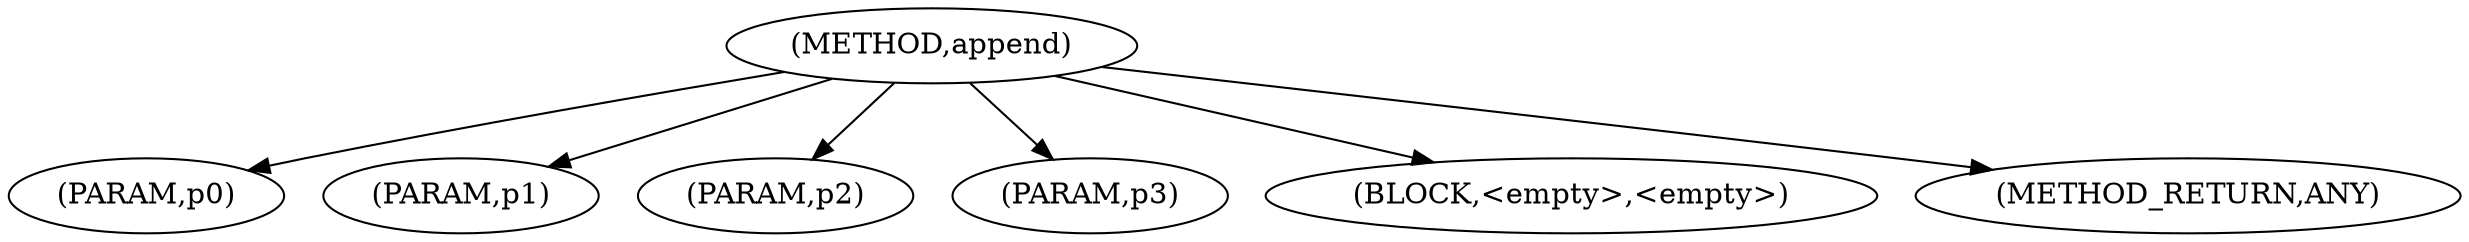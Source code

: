 digraph "append" {  
"800" [label = <(METHOD,append)> ]
"801" [label = <(PARAM,p0)> ]
"802" [label = <(PARAM,p1)> ]
"803" [label = <(PARAM,p2)> ]
"804" [label = <(PARAM,p3)> ]
"805" [label = <(BLOCK,&lt;empty&gt;,&lt;empty&gt;)> ]
"806" [label = <(METHOD_RETURN,ANY)> ]
  "800" -> "801" 
  "800" -> "802" 
  "800" -> "805" 
  "800" -> "803" 
  "800" -> "806" 
  "800" -> "804" 
}

